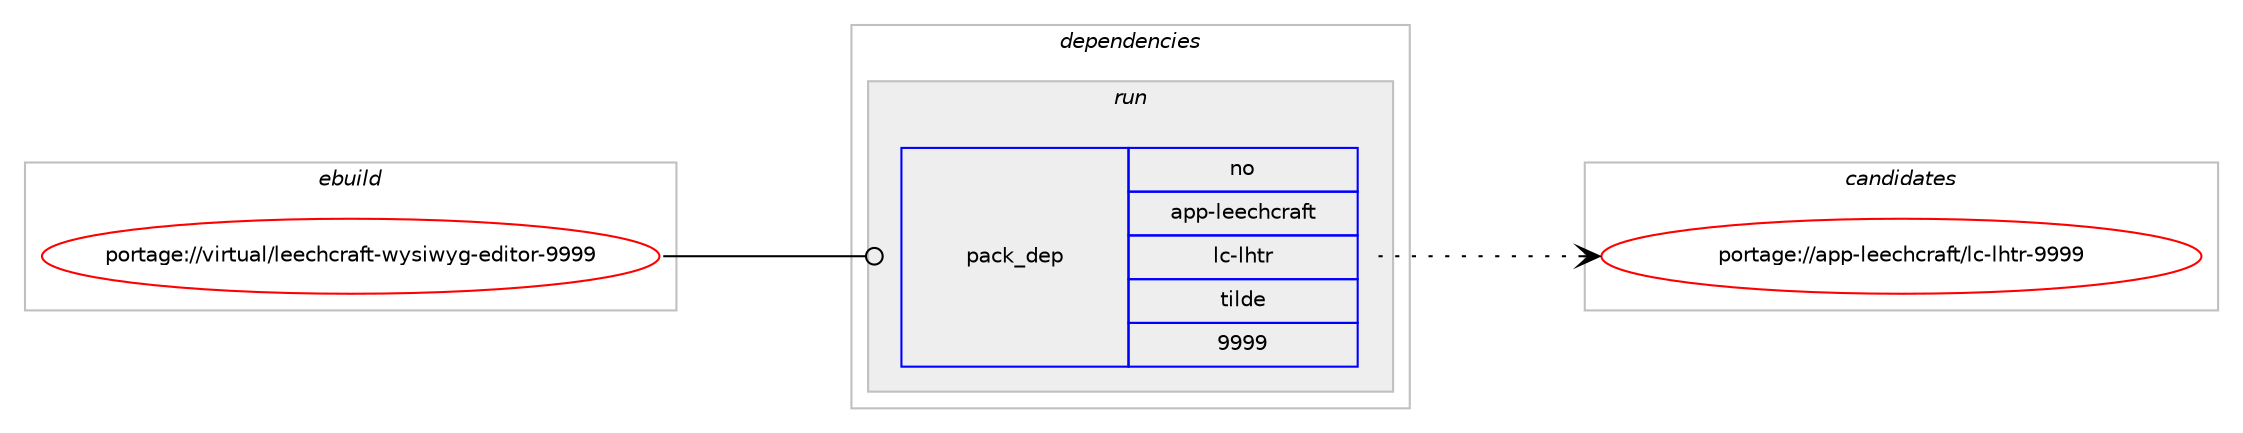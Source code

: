 digraph prolog {

# *************
# Graph options
# *************

newrank=true;
concentrate=true;
compound=true;
graph [rankdir=LR,fontname=Helvetica,fontsize=10,ranksep=1.5];#, ranksep=2.5, nodesep=0.2];
edge  [arrowhead=vee];
node  [fontname=Helvetica,fontsize=10];

# **********
# The ebuild
# **********

subgraph cluster_leftcol {
color=gray;
rank=same;
label=<<i>ebuild</i>>;
id [label="portage://virtual/leechcraft-wysiwyg-editor-9999", color=red, width=4, href="../virtual/leechcraft-wysiwyg-editor-9999.svg"];
}

# ****************
# The dependencies
# ****************

subgraph cluster_midcol {
color=gray;
label=<<i>dependencies</i>>;
subgraph cluster_compile {
fillcolor="#eeeeee";
style=filled;
label=<<i>compile</i>>;
}
subgraph cluster_compileandrun {
fillcolor="#eeeeee";
style=filled;
label=<<i>compile and run</i>>;
}
subgraph cluster_run {
fillcolor="#eeeeee";
style=filled;
label=<<i>run</i>>;
subgraph pack2316 {
dependency2672 [label=<<TABLE BORDER="0" CELLBORDER="1" CELLSPACING="0" CELLPADDING="4" WIDTH="220"><TR><TD ROWSPAN="6" CELLPADDING="30">pack_dep</TD></TR><TR><TD WIDTH="110">no</TD></TR><TR><TD>app-leechcraft</TD></TR><TR><TD>lc-lhtr</TD></TR><TR><TD>tilde</TD></TR><TR><TD>9999</TD></TR></TABLE>>, shape=none, color=blue];
}
id:e -> dependency2672:w [weight=20,style="solid",arrowhead="odot"];
}
}

# **************
# The candidates
# **************

subgraph cluster_choices {
rank=same;
color=gray;
label=<<i>candidates</i>>;

subgraph choice2316 {
color=black;
nodesep=1;
choice97112112451081011019910499114971021164710899451081041161144557575757 [label="portage://app-leechcraft/lc-lhtr-9999", color=red, width=4,href="../app-leechcraft/lc-lhtr-9999.svg"];
dependency2672:e -> choice97112112451081011019910499114971021164710899451081041161144557575757:w [style=dotted,weight="100"];
}
}

}
